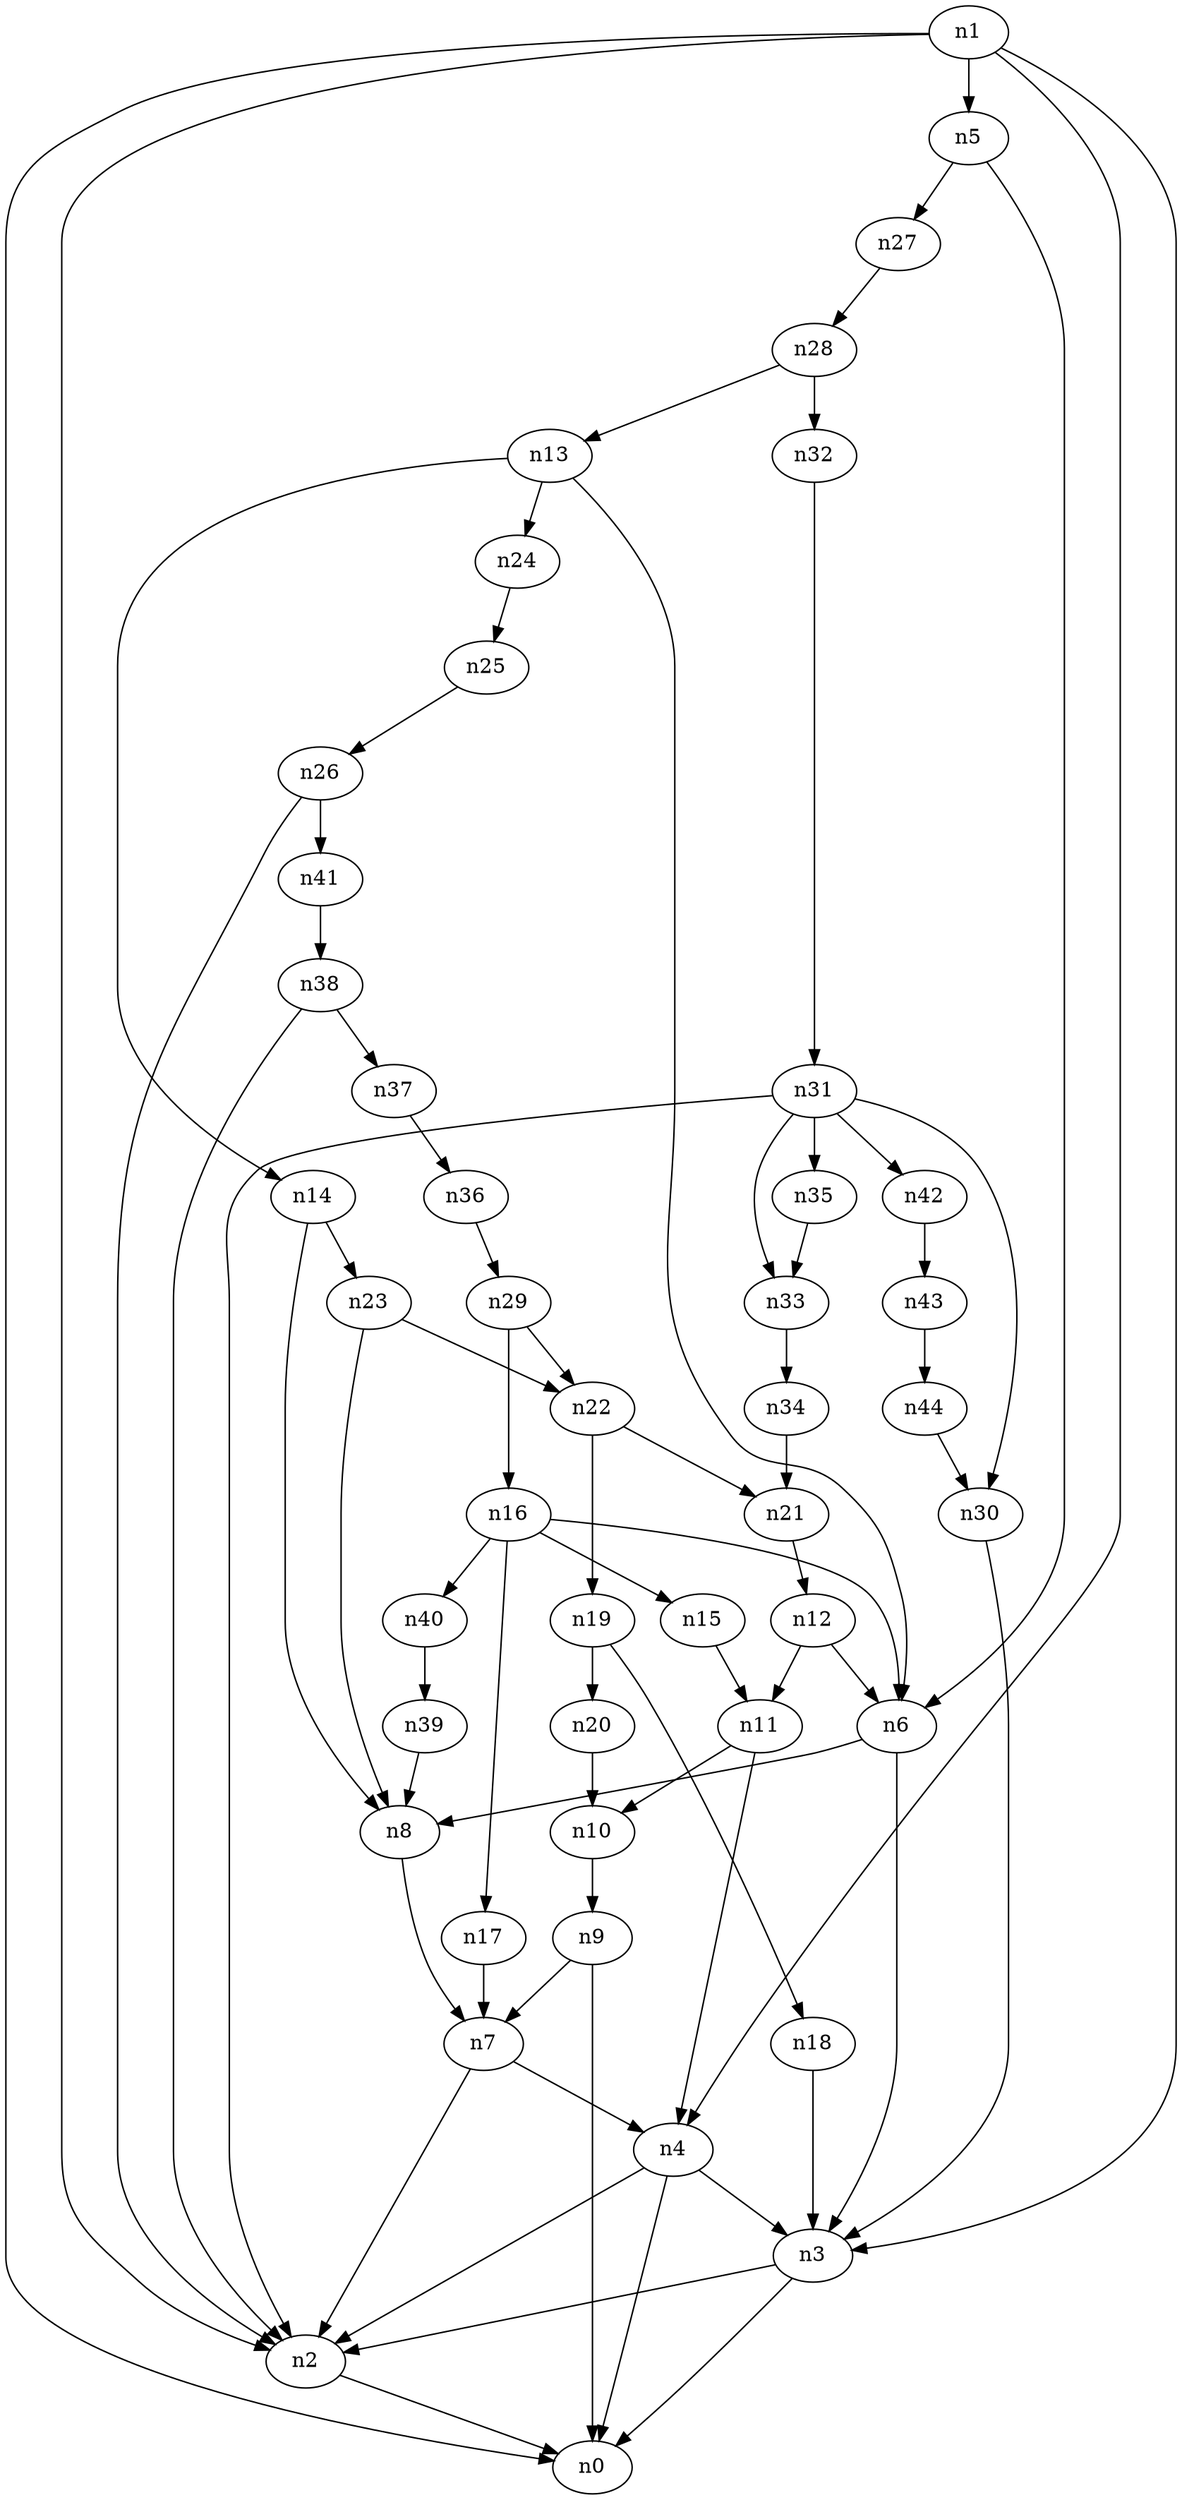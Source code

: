 digraph G {
	n1 -> n0	 [_graphml_id=e0];
	n1 -> n2	 [_graphml_id=e1];
	n1 -> n3	 [_graphml_id=e6];
	n1 -> n4	 [_graphml_id=e9];
	n1 -> n5	 [_graphml_id=e10];
	n2 -> n0	 [_graphml_id=e5];
	n3 -> n0	 [_graphml_id=e8];
	n3 -> n2	 [_graphml_id=e2];
	n4 -> n0	 [_graphml_id=e4];
	n4 -> n2	 [_graphml_id=e7];
	n4 -> n3	 [_graphml_id=e3];
	n5 -> n6	 [_graphml_id=e11];
	n5 -> n27	 [_graphml_id=e45];
	n6 -> n3	 [_graphml_id=e12];
	n6 -> n8	 [_graphml_id=e15];
	n7 -> n2	 [_graphml_id=e30];
	n7 -> n4	 [_graphml_id=e13];
	n8 -> n7	 [_graphml_id=e14];
	n9 -> n0	 [_graphml_id=e16];
	n9 -> n7	 [_graphml_id=e17];
	n10 -> n9	 [_graphml_id=e18];
	n11 -> n4	 [_graphml_id=e69];
	n11 -> n10	 [_graphml_id=e19];
	n12 -> n6	 [_graphml_id=e21];
	n12 -> n11	 [_graphml_id=e20];
	n13 -> n6	 [_graphml_id=e22];
	n13 -> n14	 [_graphml_id=e23];
	n13 -> n24	 [_graphml_id=e41];
	n14 -> n8	 [_graphml_id=e24];
	n14 -> n23	 [_graphml_id=e40];
	n15 -> n11	 [_graphml_id=e25];
	n16 -> n6	 [_graphml_id=e27];
	n16 -> n15	 [_graphml_id=e26];
	n16 -> n17	 [_graphml_id=e28];
	n16 -> n40	 [_graphml_id=e66];
	n17 -> n7	 [_graphml_id=e29];
	n18 -> n3	 [_graphml_id=e31];
	n19 -> n18	 [_graphml_id=e32];
	n19 -> n20	 [_graphml_id=e33];
	n20 -> n10	 [_graphml_id=e34];
	n21 -> n12	 [_graphml_id=e35];
	n22 -> n19	 [_graphml_id=e37];
	n22 -> n21	 [_graphml_id=e36];
	n23 -> n8	 [_graphml_id=e38];
	n23 -> n22	 [_graphml_id=e39];
	n24 -> n25	 [_graphml_id=e42];
	n25 -> n26	 [_graphml_id=e43];
	n26 -> n2	 [_graphml_id=e44];
	n26 -> n41	 [_graphml_id=e68];
	n27 -> n28	 [_graphml_id=e46];
	n28 -> n13	 [_graphml_id=e47];
	n28 -> n32	 [_graphml_id=e53];
	n29 -> n16	 [_graphml_id=e48];
	n29 -> n22	 [_graphml_id=e49];
	n30 -> n3	 [_graphml_id=e50];
	n31 -> n2	 [_graphml_id=e59];
	n31 -> n30	 [_graphml_id=e51];
	n31 -> n33	 [_graphml_id=e54];
	n31 -> n35	 [_graphml_id=e58];
	n31 -> n42	 [_graphml_id=e70];
	n32 -> n31	 [_graphml_id=e52];
	n33 -> n34	 [_graphml_id=e55];
	n34 -> n21	 [_graphml_id=e56];
	n35 -> n33	 [_graphml_id=e57];
	n36 -> n29	 [_graphml_id=e60];
	n37 -> n36	 [_graphml_id=e61];
	n38 -> n2	 [_graphml_id=e63];
	n38 -> n37	 [_graphml_id=e62];
	n39 -> n8	 [_graphml_id=e64];
	n40 -> n39	 [_graphml_id=e65];
	n41 -> n38	 [_graphml_id=e67];
	n42 -> n43	 [_graphml_id=e71];
	n43 -> n44	 [_graphml_id=e72];
	n44 -> n30	 [_graphml_id=e73];
}
